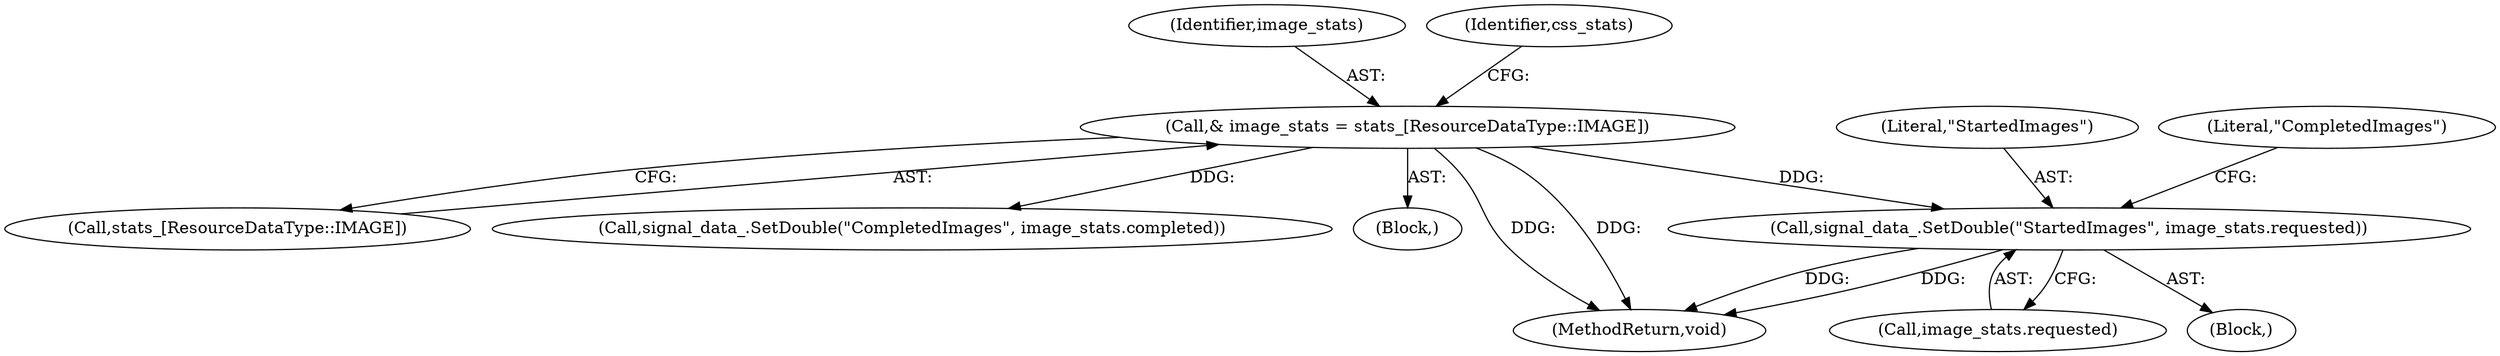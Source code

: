 digraph "0_Chrome_35eb28748d45b87695a69eceffaff73a0be476af_1@API" {
"1000192" [label="(Call,signal_data_.SetDouble(\"StartedImages\", image_stats.requested))"];
"1000172" [label="(Call,& image_stats = stats_[ResourceDataType::IMAGE])"];
"1000193" [label="(Literal,\"StartedImages\")"];
"1000322" [label="(MethodReturn,void)"];
"1000174" [label="(Call,stats_[ResourceDataType::IMAGE])"];
"1000191" [label="(Block,)"];
"1000197" [label="(Call,signal_data_.SetDouble(\"CompletedImages\", image_stats.completed))"];
"1000101" [label="(Block,)"];
"1000173" [label="(Identifier,image_stats)"];
"1000179" [label="(Identifier,css_stats)"];
"1000194" [label="(Call,image_stats.requested)"];
"1000192" [label="(Call,signal_data_.SetDouble(\"StartedImages\", image_stats.requested))"];
"1000198" [label="(Literal,\"CompletedImages\")"];
"1000172" [label="(Call,& image_stats = stats_[ResourceDataType::IMAGE])"];
"1000192" -> "1000191"  [label="AST: "];
"1000192" -> "1000194"  [label="CFG: "];
"1000193" -> "1000192"  [label="AST: "];
"1000194" -> "1000192"  [label="AST: "];
"1000198" -> "1000192"  [label="CFG: "];
"1000192" -> "1000322"  [label="DDG: "];
"1000192" -> "1000322"  [label="DDG: "];
"1000172" -> "1000192"  [label="DDG: "];
"1000172" -> "1000101"  [label="AST: "];
"1000172" -> "1000174"  [label="CFG: "];
"1000173" -> "1000172"  [label="AST: "];
"1000174" -> "1000172"  [label="AST: "];
"1000179" -> "1000172"  [label="CFG: "];
"1000172" -> "1000322"  [label="DDG: "];
"1000172" -> "1000322"  [label="DDG: "];
"1000172" -> "1000197"  [label="DDG: "];
}
